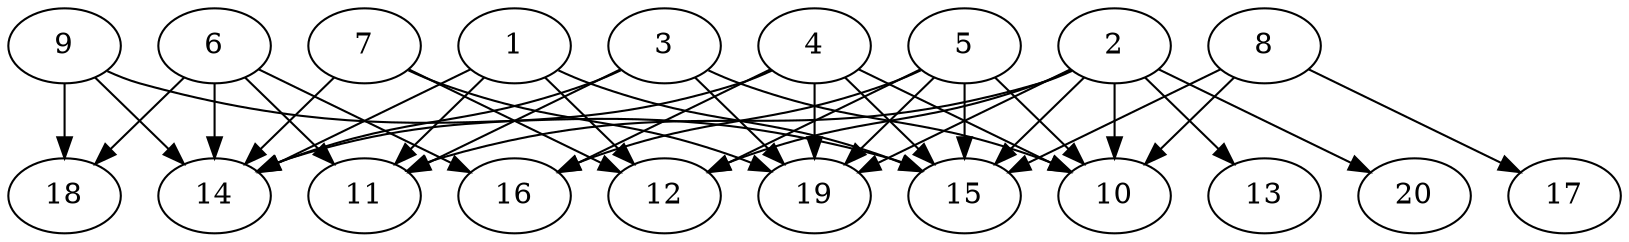 // DAG automatically generated by daggen at Wed Jul 24 21:20:53 2019
// ./daggen --dot -n 20 --ccr 0.3 --fat 0.8 --regular 0.5 --density 0.7 --mindata 5242880 --maxdata 52428800 
digraph G {
  1 [size="159204693", alpha="0.06", expect_size="47761408"] 
  1 -> 11 [size ="47761408"]
  1 -> 12 [size ="47761408"]
  1 -> 14 [size ="47761408"]
  1 -> 15 [size ="47761408"]
  2 [size="30682453", alpha="0.05", expect_size="9204736"] 
  2 -> 10 [size ="9204736"]
  2 -> 11 [size ="9204736"]
  2 -> 12 [size ="9204736"]
  2 -> 13 [size ="9204736"]
  2 -> 15 [size ="9204736"]
  2 -> 19 [size ="9204736"]
  2 -> 20 [size ="9204736"]
  3 [size="138577920", alpha="0.06", expect_size="41573376"] 
  3 -> 10 [size ="41573376"]
  3 -> 11 [size ="41573376"]
  3 -> 14 [size ="41573376"]
  3 -> 19 [size ="41573376"]
  4 [size="133502293", alpha="0.19", expect_size="40050688"] 
  4 -> 10 [size ="40050688"]
  4 -> 14 [size ="40050688"]
  4 -> 15 [size ="40050688"]
  4 -> 16 [size ="40050688"]
  4 -> 19 [size ="40050688"]
  5 [size="132775253", alpha="0.13", expect_size="39832576"] 
  5 -> 10 [size ="39832576"]
  5 -> 12 [size ="39832576"]
  5 -> 15 [size ="39832576"]
  5 -> 16 [size ="39832576"]
  5 -> 19 [size ="39832576"]
  6 [size="143151787", alpha="0.03", expect_size="42945536"] 
  6 -> 11 [size ="42945536"]
  6 -> 14 [size ="42945536"]
  6 -> 16 [size ="42945536"]
  6 -> 18 [size ="42945536"]
  7 [size="142209707", alpha="0.17", expect_size="42662912"] 
  7 -> 12 [size ="42662912"]
  7 -> 14 [size ="42662912"]
  7 -> 19 [size ="42662912"]
  8 [size="106062507", alpha="0.08", expect_size="31818752"] 
  8 -> 10 [size ="31818752"]
  8 -> 15 [size ="31818752"]
  8 -> 17 [size ="31818752"]
  9 [size="91395413", alpha="0.10", expect_size="27418624"] 
  9 -> 14 [size ="27418624"]
  9 -> 15 [size ="27418624"]
  9 -> 18 [size ="27418624"]
  10 [size="83360427", alpha="0.19", expect_size="25008128"] 
  11 [size="68580693", alpha="0.15", expect_size="20574208"] 
  12 [size="119132160", alpha="0.12", expect_size="35739648"] 
  13 [size="155535360", alpha="0.04", expect_size="46660608"] 
  14 [size="41874773", alpha="0.00", expect_size="12562432"] 
  15 [size="34071893", alpha="0.20", expect_size="10221568"] 
  16 [size="135683413", alpha="0.16", expect_size="40705024"] 
  17 [size="159699627", alpha="0.13", expect_size="47909888"] 
  18 [size="139922773", alpha="0.14", expect_size="41976832"] 
  19 [size="48868693", alpha="0.09", expect_size="14660608"] 
  20 [size="127071573", alpha="0.12", expect_size="38121472"] 
}
